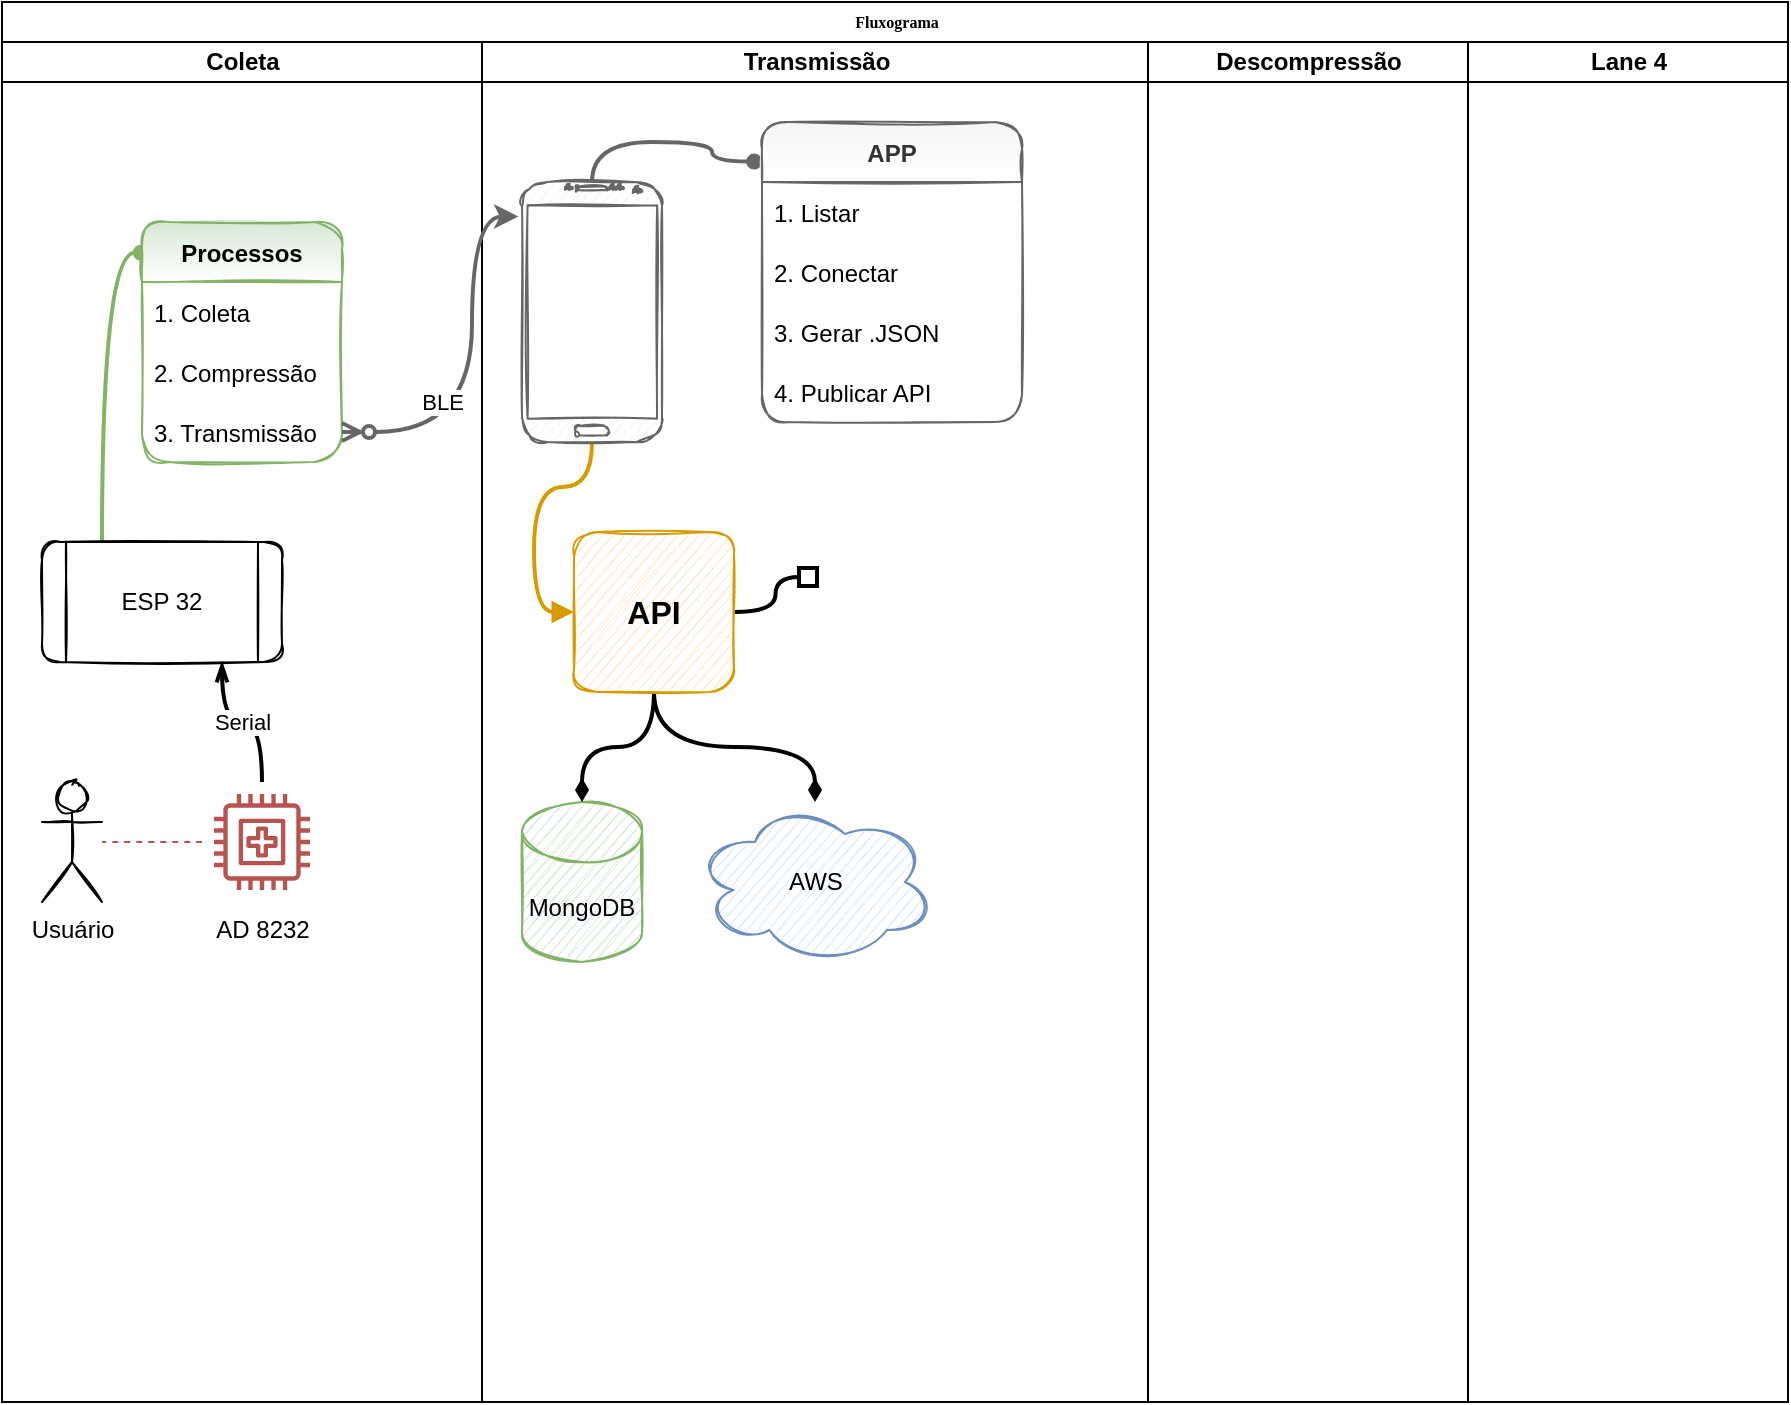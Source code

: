 <mxfile version="18.1.2" type="github">
  <diagram name="Page-1" id="74e2e168-ea6b-b213-b513-2b3c1d86103e">
    <mxGraphModel dx="981" dy="574" grid="1" gridSize="10" guides="1" tooltips="1" connect="1" arrows="1" fold="1" page="1" pageScale="1" pageWidth="1100" pageHeight="850" background="none" math="0" shadow="0">
      <root>
        <mxCell id="0" />
        <mxCell id="1" parent="0" />
        <mxCell id="77e6c97f196da883-1" value="Fluxograma" style="swimlane;childLayout=stackLayout;startSize=20;rounded=0;shadow=0;labelBackgroundColor=none;strokeWidth=1;fontFamily=Verdana;fontSize=8;align=center;html=1;spacing=2;labelPosition=center;verticalLabelPosition=middle;verticalAlign=middle;" parent="1" vertex="1">
          <mxGeometry x="104" y="120" width="893" height="700" as="geometry">
            <mxRectangle x="104" y="120" width="50" height="40" as="alternateBounds" />
          </mxGeometry>
        </mxCell>
        <mxCell id="77e6c97f196da883-2" value="Coleta" style="swimlane;html=1;startSize=20;" parent="77e6c97f196da883-1" vertex="1">
          <mxGeometry y="20" width="240" height="680" as="geometry" />
        </mxCell>
        <mxCell id="hCg4Fm0Abpj_WRQdYtu--1" value="Usuário" style="shape=umlActor;verticalLabelPosition=bottom;verticalAlign=top;html=1;outlineConnect=0;sketch=1;" vertex="1" parent="77e6c97f196da883-2">
          <mxGeometry x="20" y="370" width="30" height="60" as="geometry" />
        </mxCell>
        <mxCell id="hCg4Fm0Abpj_WRQdYtu--13" value="Serial" style="edgeStyle=orthogonalEdgeStyle;curved=1;orthogonalLoop=1;jettySize=auto;html=1;entryX=0.75;entryY=1;entryDx=0;entryDy=0;endArrow=openThin;endFill=0;strokeWidth=2;" edge="1" parent="77e6c97f196da883-2" source="hCg4Fm0Abpj_WRQdYtu--6" target="hCg4Fm0Abpj_WRQdYtu--7">
          <mxGeometry relative="1" as="geometry" />
        </mxCell>
        <mxCell id="hCg4Fm0Abpj_WRQdYtu--16" style="edgeStyle=orthogonalEdgeStyle;curved=1;orthogonalLoop=1;jettySize=auto;html=1;dashed=1;endArrow=none;endFill=0;fillColor=#f8cecc;strokeColor=#b85450;" edge="1" parent="77e6c97f196da883-2" source="hCg4Fm0Abpj_WRQdYtu--6" target="hCg4Fm0Abpj_WRQdYtu--1">
          <mxGeometry relative="1" as="geometry" />
        </mxCell>
        <mxCell id="hCg4Fm0Abpj_WRQdYtu--6" value="AD 8232" style="sketch=0;outlineConnect=0;strokeColor=#b85450;fillColor=none;dashed=0;verticalLabelPosition=bottom;verticalAlign=top;align=center;html=1;fontSize=12;fontStyle=0;aspect=fixed;shape=mxgraph.aws4.resourceIcon;resIcon=mxgraph.aws4.medical_emergency;shadow=0;" vertex="1" parent="77e6c97f196da883-2">
          <mxGeometry x="100" y="370" width="60" height="60" as="geometry" />
        </mxCell>
        <mxCell id="hCg4Fm0Abpj_WRQdYtu--14" style="edgeStyle=orthogonalEdgeStyle;curved=1;orthogonalLoop=1;jettySize=auto;html=1;exitX=0.25;exitY=0;exitDx=0;exitDy=0;entryX=-0.006;entryY=0.128;entryDx=0;entryDy=0;entryPerimeter=0;endArrow=oval;endFill=1;fillColor=#d5e8d4;strokeColor=#82b366;strokeWidth=2;" edge="1" parent="77e6c97f196da883-2" source="hCg4Fm0Abpj_WRQdYtu--7" target="hCg4Fm0Abpj_WRQdYtu--8">
          <mxGeometry relative="1" as="geometry" />
        </mxCell>
        <mxCell id="hCg4Fm0Abpj_WRQdYtu--7" value="ESP 32" style="shape=process;whiteSpace=wrap;html=1;backgroundOutline=1;glass=0;rounded=1;sketch=1;" vertex="1" parent="77e6c97f196da883-2">
          <mxGeometry x="20" y="250" width="120" height="60" as="geometry" />
        </mxCell>
        <mxCell id="hCg4Fm0Abpj_WRQdYtu--8" value="Processos" style="swimlane;fontStyle=1;childLayout=stackLayout;horizontal=1;startSize=30;horizontalStack=0;resizeParent=1;resizeParentMax=0;resizeLast=0;collapsible=1;marginBottom=0;glass=0;sketch=1;rounded=1;fillColor=#d5e8d4;strokeColor=#82b366;gradientColor=#ffffff;" vertex="1" parent="77e6c97f196da883-2">
          <mxGeometry x="70" y="90" width="100" height="120" as="geometry" />
        </mxCell>
        <mxCell id="hCg4Fm0Abpj_WRQdYtu--9" value="1. Coleta" style="text;strokeColor=none;fillColor=none;align=left;verticalAlign=middle;spacingLeft=4;spacingRight=4;overflow=hidden;points=[[0,0.5],[1,0.5]];portConstraint=eastwest;rotatable=0;" vertex="1" parent="hCg4Fm0Abpj_WRQdYtu--8">
          <mxGeometry y="30" width="100" height="30" as="geometry" />
        </mxCell>
        <mxCell id="hCg4Fm0Abpj_WRQdYtu--10" value="2. Compressão" style="text;strokeColor=none;fillColor=none;align=left;verticalAlign=middle;spacingLeft=4;spacingRight=4;overflow=hidden;points=[[0,0.5],[1,0.5]];portConstraint=eastwest;rotatable=0;" vertex="1" parent="hCg4Fm0Abpj_WRQdYtu--8">
          <mxGeometry y="60" width="100" height="30" as="geometry" />
        </mxCell>
        <mxCell id="hCg4Fm0Abpj_WRQdYtu--11" value="3. Transmissão" style="text;strokeColor=none;fillColor=none;align=left;verticalAlign=middle;spacingLeft=4;spacingRight=4;overflow=hidden;points=[[0,0.5],[1,0.5]];portConstraint=eastwest;rotatable=0;" vertex="1" parent="hCg4Fm0Abpj_WRQdYtu--8">
          <mxGeometry y="90" width="100" height="30" as="geometry" />
        </mxCell>
        <mxCell id="77e6c97f196da883-3" value="Transmissão" style="swimlane;html=1;startSize=20;" parent="77e6c97f196da883-1" vertex="1">
          <mxGeometry x="240" y="20" width="333" height="680" as="geometry" />
        </mxCell>
        <mxCell id="hCg4Fm0Abpj_WRQdYtu--39" style="edgeStyle=orthogonalEdgeStyle;curved=1;orthogonalLoop=1;jettySize=auto;html=1;entryX=-0.03;entryY=0.132;entryDx=0;entryDy=0;fontSize=9;startArrow=none;startFill=0;endArrow=oval;endFill=1;exitX=0.5;exitY=0;exitDx=0;exitDy=0;exitPerimeter=0;entryPerimeter=0;fillColor=#f5f5f5;strokeColor=#666666;strokeWidth=2;" edge="1" parent="77e6c97f196da883-3" source="hCg4Fm0Abpj_WRQdYtu--17" target="hCg4Fm0Abpj_WRQdYtu--35">
          <mxGeometry relative="1" as="geometry" />
        </mxCell>
        <mxCell id="hCg4Fm0Abpj_WRQdYtu--70" style="edgeStyle=orthogonalEdgeStyle;curved=1;orthogonalLoop=1;jettySize=auto;html=1;entryX=0;entryY=0.5;entryDx=0;entryDy=0;fontSize=16;startArrow=none;startFill=0;endArrow=block;endFill=1;sketch=0;strokeWidth=2;fillColor=#ffe6cc;strokeColor=#d79b00;" edge="1" parent="77e6c97f196da883-3" source="hCg4Fm0Abpj_WRQdYtu--17" target="hCg4Fm0Abpj_WRQdYtu--67">
          <mxGeometry relative="1" as="geometry" />
        </mxCell>
        <mxCell id="hCg4Fm0Abpj_WRQdYtu--17" value="" style="verticalLabelPosition=bottom;verticalAlign=top;html=1;shadow=0;dashed=0;strokeWidth=1;shape=mxgraph.android.phone2;strokeColor=#666666;rounded=1;glass=0;sketch=1;fillColor=#f5f5f5;fontColor=#333333;" vertex="1" parent="77e6c97f196da883-3">
          <mxGeometry x="20" y="70" width="70" height="130" as="geometry" />
        </mxCell>
        <mxCell id="hCg4Fm0Abpj_WRQdYtu--22" value="MongoDB" style="shape=cylinder3;whiteSpace=wrap;html=1;boundedLbl=1;backgroundOutline=1;size=15;rounded=1;shadow=0;glass=0;sketch=1;fillColor=#d5e8d4;strokeColor=#82b366;" vertex="1" parent="77e6c97f196da883-3">
          <mxGeometry x="20" y="380" width="60" height="80" as="geometry" />
        </mxCell>
        <mxCell id="hCg4Fm0Abpj_WRQdYtu--23" value="AWS" style="ellipse;shape=cloud;whiteSpace=wrap;html=1;rounded=1;shadow=0;glass=0;sketch=1;fillColor=#dae8fc;strokeColor=#6c8ebf;" vertex="1" parent="77e6c97f196da883-3">
          <mxGeometry x="106.5" y="380" width="120" height="80" as="geometry" />
        </mxCell>
        <mxCell id="hCg4Fm0Abpj_WRQdYtu--35" value="APP" style="swimlane;fontStyle=1;childLayout=stackLayout;horizontal=1;startSize=30;horizontalStack=0;resizeParent=1;resizeParentMax=0;resizeLast=0;collapsible=1;marginBottom=0;glass=0;sketch=1;rounded=1;fillColor=#f5f5f5;strokeColor=#666666;fontColor=#333333;gradientColor=#ffffff;container=1;" vertex="1" parent="77e6c97f196da883-3">
          <mxGeometry x="140" y="40" width="130" height="150" as="geometry" />
        </mxCell>
        <mxCell id="hCg4Fm0Abpj_WRQdYtu--36" value="1. Listar" style="text;strokeColor=none;fillColor=none;align=left;verticalAlign=middle;spacingLeft=4;spacingRight=4;overflow=hidden;points=[[0,0.5],[1,0.5]];portConstraint=eastwest;rotatable=0;" vertex="1" parent="77e6c97f196da883-3">
          <mxGeometry x="140" y="70" width="130" height="30" as="geometry" />
        </mxCell>
        <mxCell id="hCg4Fm0Abpj_WRQdYtu--37" value="2. Conectar" style="text;strokeColor=none;fillColor=none;align=left;verticalAlign=middle;spacingLeft=4;spacingRight=4;overflow=hidden;points=[[0,0.5],[1,0.5]];portConstraint=eastwest;rotatable=0;" vertex="1" parent="77e6c97f196da883-3">
          <mxGeometry x="140" y="100" width="130" height="30" as="geometry" />
        </mxCell>
        <mxCell id="hCg4Fm0Abpj_WRQdYtu--38" value="3. Gerar .JSON" style="text;strokeColor=none;fillColor=none;align=left;verticalAlign=middle;spacingLeft=4;spacingRight=4;overflow=hidden;points=[[0,0.5],[1,0.5]];portConstraint=eastwest;rotatable=0;" vertex="1" parent="77e6c97f196da883-3">
          <mxGeometry x="140" y="130" width="130" height="30" as="geometry" />
        </mxCell>
        <mxCell id="hCg4Fm0Abpj_WRQdYtu--53" value="4. Publicar API" style="text;strokeColor=none;fillColor=none;align=left;verticalAlign=middle;spacingLeft=4;spacingRight=4;overflow=hidden;points=[[0,0.5],[1,0.5]];portConstraint=eastwest;rotatable=0;" vertex="1" parent="77e6c97f196da883-3">
          <mxGeometry x="140" y="160" width="130" height="30" as="geometry" />
        </mxCell>
        <mxCell id="hCg4Fm0Abpj_WRQdYtu--52" style="group" vertex="1" connectable="0" parent="77e6c97f196da883-3">
          <mxGeometry x="140" y="190" width="130" height="90" as="geometry" />
        </mxCell>
        <mxCell id="hCg4Fm0Abpj_WRQdYtu--71" style="edgeStyle=orthogonalEdgeStyle;curved=1;sketch=0;orthogonalLoop=1;jettySize=auto;html=1;exitX=0.5;exitY=1;exitDx=0;exitDy=0;entryX=0.5;entryY=0;entryDx=0;entryDy=0;entryPerimeter=0;fontSize=16;startArrow=none;startFill=0;endArrow=diamondThin;endFill=1;strokeWidth=2;" edge="1" parent="77e6c97f196da883-3" source="hCg4Fm0Abpj_WRQdYtu--67" target="hCg4Fm0Abpj_WRQdYtu--22">
          <mxGeometry relative="1" as="geometry" />
        </mxCell>
        <mxCell id="hCg4Fm0Abpj_WRQdYtu--72" style="edgeStyle=orthogonalEdgeStyle;curved=1;sketch=0;orthogonalLoop=1;jettySize=auto;html=1;exitX=0.5;exitY=1;exitDx=0;exitDy=0;fontSize=16;startArrow=none;startFill=0;endArrow=diamondThin;endFill=1;strokeWidth=2;" edge="1" parent="77e6c97f196da883-3" source="hCg4Fm0Abpj_WRQdYtu--67" target="hCg4Fm0Abpj_WRQdYtu--23">
          <mxGeometry relative="1" as="geometry" />
        </mxCell>
        <mxCell id="hCg4Fm0Abpj_WRQdYtu--77" style="edgeStyle=orthogonalEdgeStyle;curved=1;sketch=0;orthogonalLoop=1;jettySize=auto;html=1;entryX=0;entryY=0.5;entryDx=0;entryDy=0;fontSize=16;startArrow=none;startFill=0;endArrow=box;endFill=0;strokeWidth=2;" edge="1" parent="77e6c97f196da883-3" source="hCg4Fm0Abpj_WRQdYtu--67" target="hCg4Fm0Abpj_WRQdYtu--74">
          <mxGeometry relative="1" as="geometry" />
        </mxCell>
        <mxCell id="hCg4Fm0Abpj_WRQdYtu--67" value="&lt;font style=&quot;font-size: 16px;&quot;&gt;API&lt;/font&gt;" style="whiteSpace=wrap;html=1;aspect=fixed;rounded=1;shadow=0;glass=0;sketch=1;fontSize=9;fillColor=#ffe6cc;fontStyle=1;strokeColor=#d79b00;gradientDirection=radial;fillStyle=auto;" vertex="1" parent="77e6c97f196da883-3">
          <mxGeometry x="46" y="245" width="80" height="80" as="geometry" />
        </mxCell>
        <mxCell id="hCg4Fm0Abpj_WRQdYtu--74" value="" style="shape=image;html=1;verticalAlign=top;verticalLabelPosition=bottom;labelBackgroundColor=#ffffff;imageAspect=0;aspect=fixed;image=https://cdn2.iconfinder.com/data/icons/boxicons-logos/24/bxl-heroku-128.png;rounded=1;shadow=0;glass=0;sketch=1;fontSize=16;fillColor=none;gradientColor=#ffffff;imageBackground=none;imageBorder=none;" vertex="1" parent="77e6c97f196da883-3">
          <mxGeometry x="167.5" y="230" width="75" height="75" as="geometry" />
        </mxCell>
        <mxCell id="77e6c97f196da883-4" value="Descompressão" style="swimlane;html=1;startSize=20;align=center;" parent="77e6c97f196da883-1" vertex="1">
          <mxGeometry x="573" y="20" width="160" height="680" as="geometry" />
        </mxCell>
        <mxCell id="77e6c97f196da883-5" value="Lane 4" style="swimlane;html=1;startSize=20;" parent="77e6c97f196da883-1" vertex="1">
          <mxGeometry x="733" y="20" width="160" height="680" as="geometry" />
        </mxCell>
        <mxCell id="hCg4Fm0Abpj_WRQdYtu--18" value="BLE" style="edgeStyle=orthogonalEdgeStyle;curved=1;orthogonalLoop=1;jettySize=auto;html=1;entryX=-0.025;entryY=0.133;entryDx=0;entryDy=0;entryPerimeter=0;endArrow=classic;endFill=1;fillColor=#f5f5f5;strokeColor=#666666;startArrow=ERzeroToMany;startFill=0;strokeWidth=2;" edge="1" parent="77e6c97f196da883-1" source="hCg4Fm0Abpj_WRQdYtu--11" target="hCg4Fm0Abpj_WRQdYtu--17">
          <mxGeometry x="-0.49" y="15" relative="1" as="geometry">
            <Array as="points">
              <mxPoint x="235" y="215" />
              <mxPoint x="235" y="107" />
            </Array>
            <mxPoint as="offset" />
          </mxGeometry>
        </mxCell>
      </root>
    </mxGraphModel>
  </diagram>
</mxfile>
